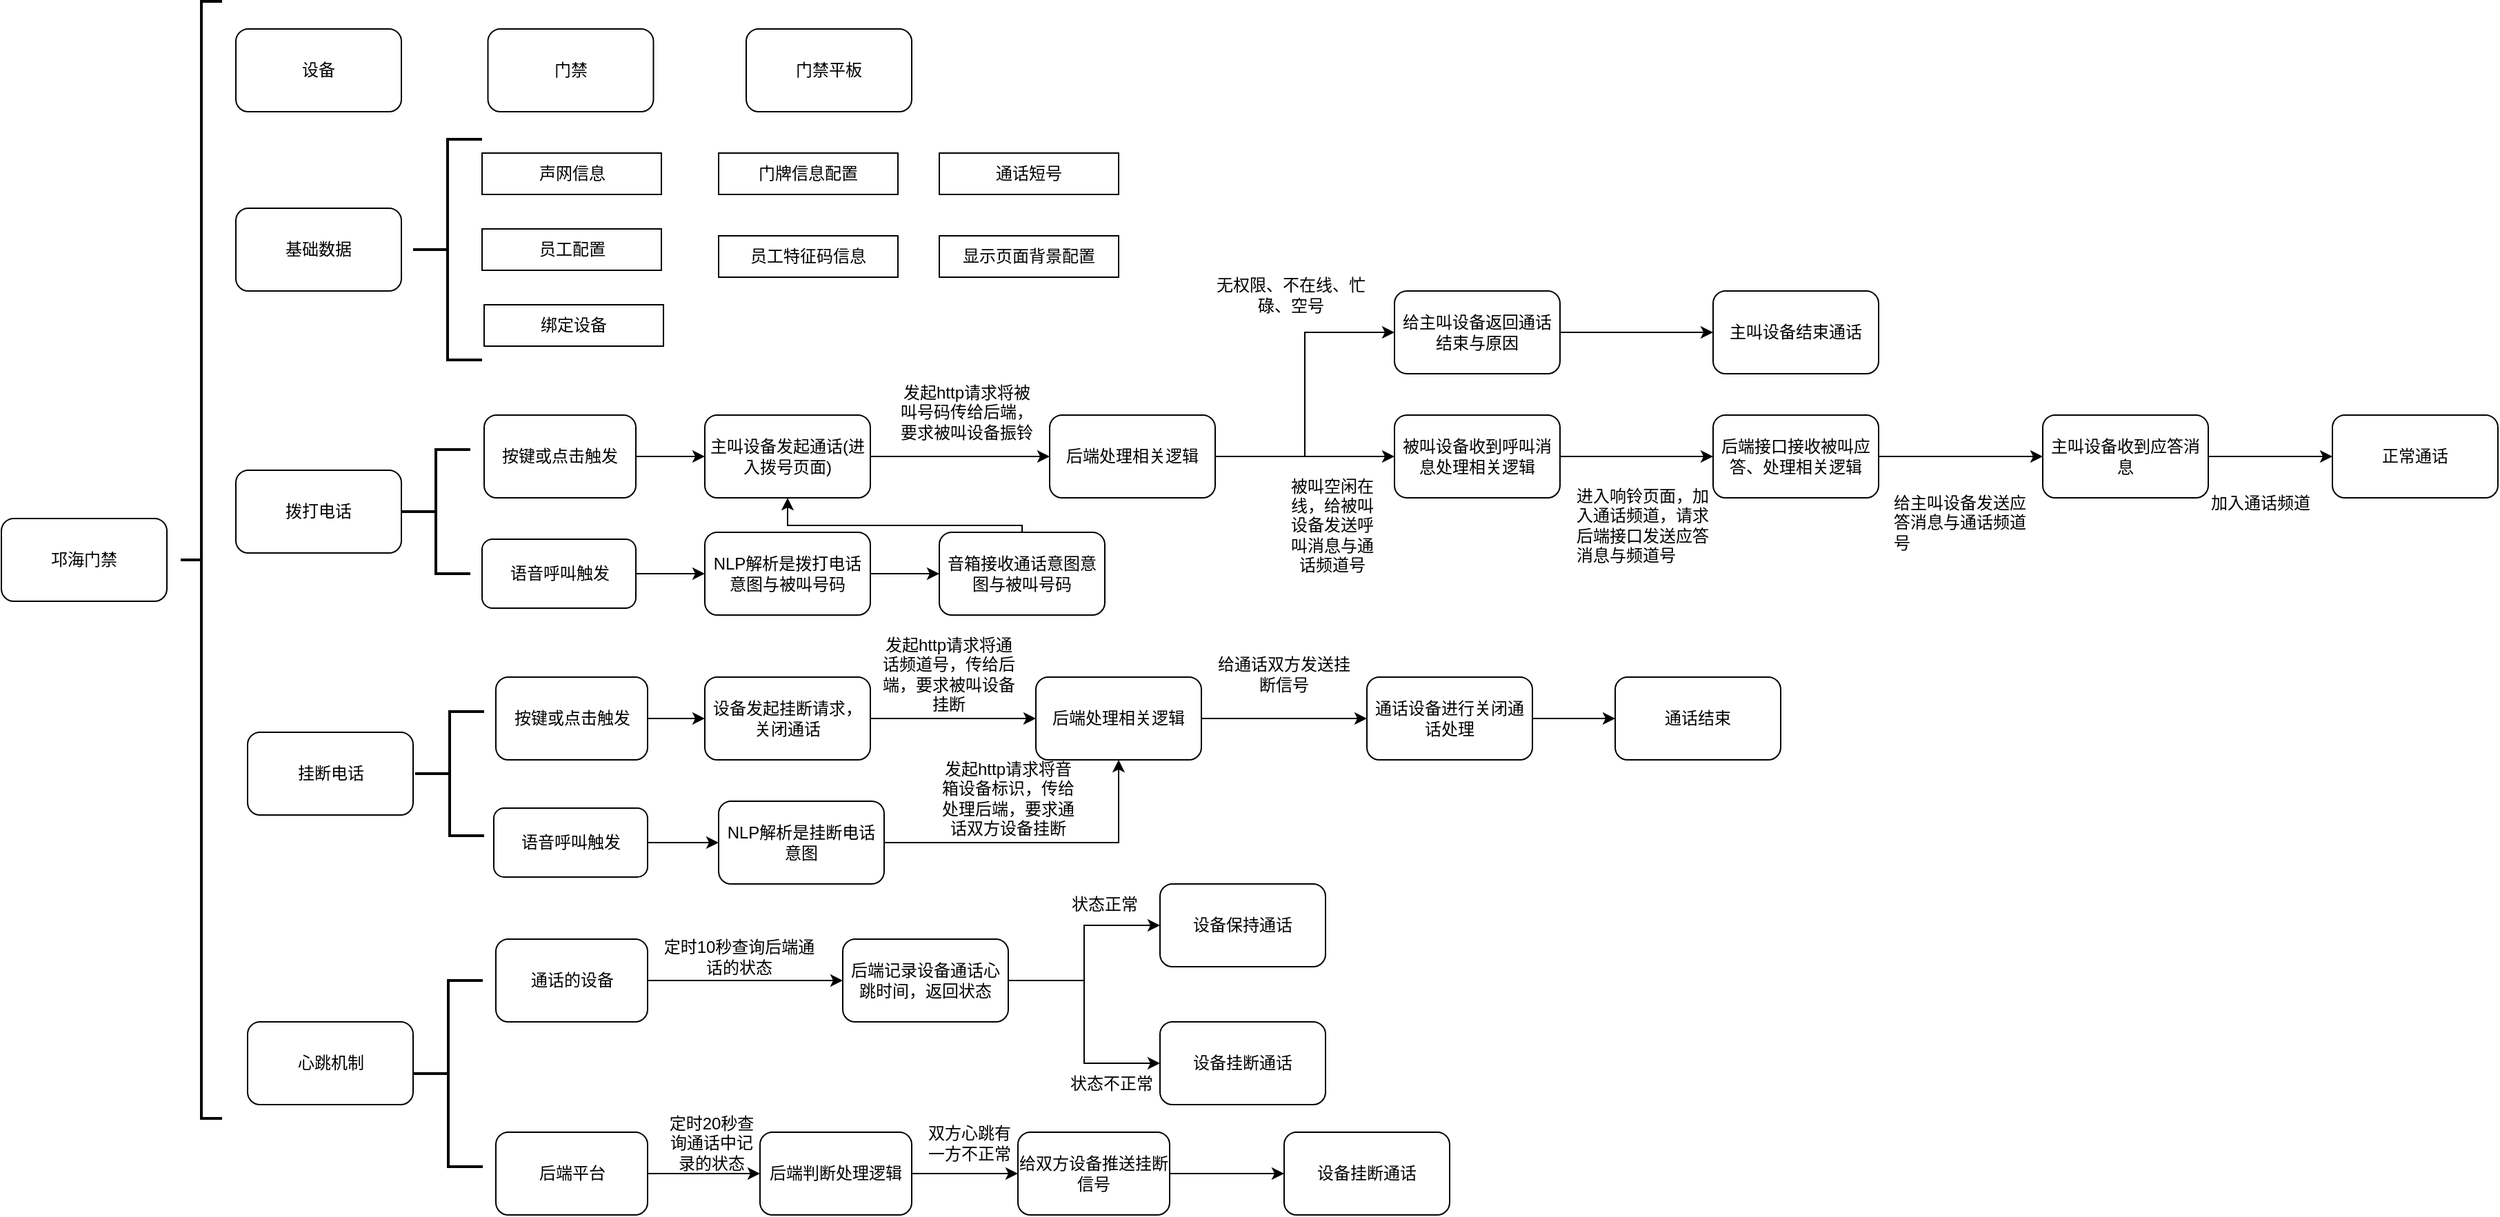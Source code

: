 <mxfile version="22.0.8" type="github">
  <diagram name="第 1 页" id="MqLak2tUNxj501sDUyA4">
    <mxGraphModel dx="1034" dy="432" grid="1" gridSize="10" guides="1" tooltips="1" connect="1" arrows="1" fold="1" page="1" pageScale="1" pageWidth="827" pageHeight="1169" math="0" shadow="0">
      <root>
        <mxCell id="0" />
        <mxCell id="1" parent="0" />
        <mxCell id="dcuhQKb_KivRzL7AXJs5-1" value="邛海门禁" style="rounded=1;whiteSpace=wrap;html=1;" vertex="1" parent="1">
          <mxGeometry x="160" y="675" width="120" height="60" as="geometry" />
        </mxCell>
        <mxCell id="dcuhQKb_KivRzL7AXJs5-2" value="" style="strokeWidth=2;html=1;shape=mxgraph.flowchart.annotation_2;align=left;labelPosition=right;pointerEvents=1;" vertex="1" parent="1">
          <mxGeometry x="290" y="300" width="30" height="810" as="geometry" />
        </mxCell>
        <mxCell id="dcuhQKb_KivRzL7AXJs5-3" value="基础数据" style="rounded=1;whiteSpace=wrap;html=1;" vertex="1" parent="1">
          <mxGeometry x="330" y="450" width="120" height="60" as="geometry" />
        </mxCell>
        <mxCell id="dcuhQKb_KivRzL7AXJs5-4" value="" style="strokeWidth=2;html=1;shape=mxgraph.flowchart.annotation_2;align=left;labelPosition=right;pointerEvents=1;points=[[0,0.5,0,0,0],[0.5,0,0,0,0],[0.5,1,0,0,0],[1,0,0,0,0],[1,0.5,0,0,0],[1,1,0,0,0]];" vertex="1" parent="1">
          <mxGeometry x="458.5" y="400" width="50" height="160" as="geometry" />
        </mxCell>
        <mxCell id="dcuhQKb_KivRzL7AXJs5-5" value="声网信息" style="rounded=0;whiteSpace=wrap;html=1;" vertex="1" parent="1">
          <mxGeometry x="508.5" y="410" width="130" height="30" as="geometry" />
        </mxCell>
        <mxCell id="dcuhQKb_KivRzL7AXJs5-6" value="门牌信息配置" style="rounded=0;whiteSpace=wrap;html=1;" vertex="1" parent="1">
          <mxGeometry x="680" y="410" width="130" height="30" as="geometry" />
        </mxCell>
        <mxCell id="dcuhQKb_KivRzL7AXJs5-7" value="员工配置" style="rounded=0;whiteSpace=wrap;html=1;" vertex="1" parent="1">
          <mxGeometry x="508.5" y="465" width="130" height="30" as="geometry" />
        </mxCell>
        <mxCell id="dcuhQKb_KivRzL7AXJs5-8" value="员工特征码信息" style="rounded=0;whiteSpace=wrap;html=1;" vertex="1" parent="1">
          <mxGeometry x="680" y="470" width="130" height="30" as="geometry" />
        </mxCell>
        <mxCell id="dcuhQKb_KivRzL7AXJs5-9" value="显示页面背景配置" style="rounded=0;whiteSpace=wrap;html=1;" vertex="1" parent="1">
          <mxGeometry x="840" y="470" width="130" height="30" as="geometry" />
        </mxCell>
        <mxCell id="dcuhQKb_KivRzL7AXJs5-10" value="绑定设备" style="rounded=0;whiteSpace=wrap;html=1;" vertex="1" parent="1">
          <mxGeometry x="510" y="520" width="130" height="30" as="geometry" />
        </mxCell>
        <mxCell id="dcuhQKb_KivRzL7AXJs5-11" value="拨打电话" style="rounded=1;whiteSpace=wrap;html=1;" vertex="1" parent="1">
          <mxGeometry x="330" y="640" width="120" height="60" as="geometry" />
        </mxCell>
        <mxCell id="dcuhQKb_KivRzL7AXJs5-12" value="" style="strokeWidth=2;html=1;shape=mxgraph.flowchart.annotation_2;align=left;labelPosition=right;pointerEvents=1;points=[[0,0.5,0,0,0],[0.5,0,0,0,0],[0.5,1,0,0,0],[1,0,0,0,0],[1,0.5,0,0,0],[1,1,0,0,0]];" vertex="1" parent="1">
          <mxGeometry x="450" y="625" width="50" height="90" as="geometry" />
        </mxCell>
        <mxCell id="dcuhQKb_KivRzL7AXJs5-13" style="edgeStyle=orthogonalEdgeStyle;rounded=0;orthogonalLoop=1;jettySize=auto;html=1;exitX=1;exitY=0.5;exitDx=0;exitDy=0;entryX=0;entryY=0.5;entryDx=0;entryDy=0;" edge="1" parent="1" source="dcuhQKb_KivRzL7AXJs5-14" target="dcuhQKb_KivRzL7AXJs5-18">
          <mxGeometry relative="1" as="geometry" />
        </mxCell>
        <mxCell id="dcuhQKb_KivRzL7AXJs5-14" value="按键或点击触发" style="rounded=1;whiteSpace=wrap;html=1;" vertex="1" parent="1">
          <mxGeometry x="510" y="600" width="110" height="60" as="geometry" />
        </mxCell>
        <mxCell id="dcuhQKb_KivRzL7AXJs5-15" style="edgeStyle=orthogonalEdgeStyle;rounded=0;orthogonalLoop=1;jettySize=auto;html=1;exitX=1;exitY=0.5;exitDx=0;exitDy=0;" edge="1" parent="1" source="dcuhQKb_KivRzL7AXJs5-16">
          <mxGeometry relative="1" as="geometry">
            <mxPoint x="670" y="715" as="targetPoint" />
          </mxGeometry>
        </mxCell>
        <mxCell id="dcuhQKb_KivRzL7AXJs5-16" value="语音呼叫触发" style="rounded=1;whiteSpace=wrap;html=1;" vertex="1" parent="1">
          <mxGeometry x="508.5" y="690" width="111.5" height="50" as="geometry" />
        </mxCell>
        <mxCell id="dcuhQKb_KivRzL7AXJs5-17" style="edgeStyle=orthogonalEdgeStyle;rounded=0;orthogonalLoop=1;jettySize=auto;html=1;exitX=1;exitY=0.5;exitDx=0;exitDy=0;entryX=0;entryY=0.5;entryDx=0;entryDy=0;" edge="1" parent="1" source="dcuhQKb_KivRzL7AXJs5-18" target="dcuhQKb_KivRzL7AXJs5-21">
          <mxGeometry relative="1" as="geometry" />
        </mxCell>
        <mxCell id="dcuhQKb_KivRzL7AXJs5-18" value="主叫设备发起通话(进入拨号页面)" style="rounded=1;whiteSpace=wrap;html=1;" vertex="1" parent="1">
          <mxGeometry x="670" y="600" width="120" height="60" as="geometry" />
        </mxCell>
        <mxCell id="dcuhQKb_KivRzL7AXJs5-19" style="edgeStyle=orthogonalEdgeStyle;rounded=0;orthogonalLoop=1;jettySize=auto;html=1;exitX=1;exitY=0.5;exitDx=0;exitDy=0;" edge="1" parent="1" source="dcuhQKb_KivRzL7AXJs5-21" target="dcuhQKb_KivRzL7AXJs5-23">
          <mxGeometry relative="1" as="geometry" />
        </mxCell>
        <mxCell id="dcuhQKb_KivRzL7AXJs5-20" style="edgeStyle=orthogonalEdgeStyle;rounded=0;orthogonalLoop=1;jettySize=auto;html=1;exitX=1;exitY=0.5;exitDx=0;exitDy=0;entryX=0;entryY=0.5;entryDx=0;entryDy=0;" edge="1" parent="1" source="dcuhQKb_KivRzL7AXJs5-21" target="dcuhQKb_KivRzL7AXJs5-30">
          <mxGeometry relative="1" as="geometry" />
        </mxCell>
        <mxCell id="dcuhQKb_KivRzL7AXJs5-21" value="后端处理相关逻辑" style="rounded=1;whiteSpace=wrap;html=1;" vertex="1" parent="1">
          <mxGeometry x="920" y="600" width="120" height="60" as="geometry" />
        </mxCell>
        <mxCell id="dcuhQKb_KivRzL7AXJs5-22" style="edgeStyle=orthogonalEdgeStyle;rounded=0;orthogonalLoop=1;jettySize=auto;html=1;exitX=1;exitY=0.5;exitDx=0;exitDy=0;entryX=0;entryY=0.5;entryDx=0;entryDy=0;" edge="1" parent="1" source="dcuhQKb_KivRzL7AXJs5-23" target="dcuhQKb_KivRzL7AXJs5-25">
          <mxGeometry relative="1" as="geometry" />
        </mxCell>
        <mxCell id="dcuhQKb_KivRzL7AXJs5-23" value="被叫设备收到呼叫消息处理相关逻辑" style="rounded=1;whiteSpace=wrap;html=1;" vertex="1" parent="1">
          <mxGeometry x="1170" y="600" width="120" height="60" as="geometry" />
        </mxCell>
        <mxCell id="dcuhQKb_KivRzL7AXJs5-24" style="edgeStyle=orthogonalEdgeStyle;rounded=0;orthogonalLoop=1;jettySize=auto;html=1;exitX=1;exitY=0.5;exitDx=0;exitDy=0;entryX=0;entryY=0.5;entryDx=0;entryDy=0;" edge="1" parent="1" source="dcuhQKb_KivRzL7AXJs5-25" target="dcuhQKb_KivRzL7AXJs5-27">
          <mxGeometry relative="1" as="geometry" />
        </mxCell>
        <mxCell id="dcuhQKb_KivRzL7AXJs5-25" value="后端接口接收被叫应答、处理相关逻辑" style="rounded=1;whiteSpace=wrap;html=1;" vertex="1" parent="1">
          <mxGeometry x="1401" y="600" width="120" height="60" as="geometry" />
        </mxCell>
        <mxCell id="dcuhQKb_KivRzL7AXJs5-26" style="edgeStyle=orthogonalEdgeStyle;rounded=0;orthogonalLoop=1;jettySize=auto;html=1;exitX=1;exitY=0.5;exitDx=0;exitDy=0;entryX=0;entryY=0.5;entryDx=0;entryDy=0;" edge="1" parent="1" source="dcuhQKb_KivRzL7AXJs5-27" target="dcuhQKb_KivRzL7AXJs5-36">
          <mxGeometry relative="1" as="geometry" />
        </mxCell>
        <mxCell id="dcuhQKb_KivRzL7AXJs5-27" value="主叫设备收到应答消息" style="rounded=1;whiteSpace=wrap;html=1;" vertex="1" parent="1">
          <mxGeometry x="1640" y="600" width="120" height="60" as="geometry" />
        </mxCell>
        <mxCell id="dcuhQKb_KivRzL7AXJs5-28" value="发起http请求将被叫号码传给后端，要求被叫设备振铃" style="text;html=1;strokeColor=none;fillColor=none;align=center;verticalAlign=middle;whiteSpace=wrap;rounded=0;" vertex="1" parent="1">
          <mxGeometry x="810" y="570" width="100" height="55" as="geometry" />
        </mxCell>
        <mxCell id="dcuhQKb_KivRzL7AXJs5-29" style="edgeStyle=orthogonalEdgeStyle;rounded=0;orthogonalLoop=1;jettySize=auto;html=1;exitX=1;exitY=0.5;exitDx=0;exitDy=0;entryX=0;entryY=0.5;entryDx=0;entryDy=0;" edge="1" parent="1" source="dcuhQKb_KivRzL7AXJs5-30" target="dcuhQKb_KivRzL7AXJs5-33">
          <mxGeometry relative="1" as="geometry" />
        </mxCell>
        <mxCell id="dcuhQKb_KivRzL7AXJs5-30" value="给主叫设备返回通话结束与原因" style="rounded=1;whiteSpace=wrap;html=1;" vertex="1" parent="1">
          <mxGeometry x="1170" y="510" width="120" height="60" as="geometry" />
        </mxCell>
        <mxCell id="dcuhQKb_KivRzL7AXJs5-31" value="无权限、不在线、忙碌、空号" style="text;html=1;strokeColor=none;fillColor=none;align=center;verticalAlign=middle;whiteSpace=wrap;rounded=0;" vertex="1" parent="1">
          <mxGeometry x="1030" y="490" width="130" height="45" as="geometry" />
        </mxCell>
        <mxCell id="dcuhQKb_KivRzL7AXJs5-32" value="被叫空闲在线，给被叫设备发送呼叫消息与通话频道号" style="text;html=1;strokeColor=none;fillColor=none;align=center;verticalAlign=middle;whiteSpace=wrap;rounded=0;" vertex="1" parent="1">
          <mxGeometry x="1090" y="631.25" width="70" height="97.5" as="geometry" />
        </mxCell>
        <mxCell id="dcuhQKb_KivRzL7AXJs5-33" value="主叫设备结束通话" style="rounded=1;whiteSpace=wrap;html=1;" vertex="1" parent="1">
          <mxGeometry x="1401" y="510" width="120" height="60" as="geometry" />
        </mxCell>
        <mxCell id="dcuhQKb_KivRzL7AXJs5-34" value="进入响铃页面，加入通话频道，请求后端接口发送应答消息与频道号" style="text;whiteSpace=wrap;" vertex="1" parent="1">
          <mxGeometry x="1300" y="645" width="100" height="70" as="geometry" />
        </mxCell>
        <mxCell id="dcuhQKb_KivRzL7AXJs5-35" value="给主叫设备发送应答消息与通话频道号" style="text;whiteSpace=wrap;" vertex="1" parent="1">
          <mxGeometry x="1530" y="650" width="100" height="70" as="geometry" />
        </mxCell>
        <mxCell id="dcuhQKb_KivRzL7AXJs5-36" value="正常通话" style="rounded=1;whiteSpace=wrap;html=1;" vertex="1" parent="1">
          <mxGeometry x="1850" y="600" width="120" height="60" as="geometry" />
        </mxCell>
        <mxCell id="dcuhQKb_KivRzL7AXJs5-37" value="加入通话频道" style="text;whiteSpace=wrap;" vertex="1" parent="1">
          <mxGeometry x="1760" y="650" width="100" height="30" as="geometry" />
        </mxCell>
        <mxCell id="dcuhQKb_KivRzL7AXJs5-38" style="edgeStyle=orthogonalEdgeStyle;rounded=0;orthogonalLoop=1;jettySize=auto;html=1;exitX=1;exitY=0.5;exitDx=0;exitDy=0;entryX=0;entryY=0.5;entryDx=0;entryDy=0;" edge="1" parent="1" source="dcuhQKb_KivRzL7AXJs5-39" target="dcuhQKb_KivRzL7AXJs5-41">
          <mxGeometry relative="1" as="geometry" />
        </mxCell>
        <mxCell id="dcuhQKb_KivRzL7AXJs5-39" value="NLP解析是拨打电话意图与被叫号码" style="rounded=1;whiteSpace=wrap;html=1;" vertex="1" parent="1">
          <mxGeometry x="670" y="685" width="120" height="60" as="geometry" />
        </mxCell>
        <mxCell id="dcuhQKb_KivRzL7AXJs5-40" style="edgeStyle=orthogonalEdgeStyle;rounded=0;orthogonalLoop=1;jettySize=auto;html=1;exitX=0.5;exitY=0;exitDx=0;exitDy=0;" edge="1" parent="1" source="dcuhQKb_KivRzL7AXJs5-41" target="dcuhQKb_KivRzL7AXJs5-18">
          <mxGeometry relative="1" as="geometry">
            <Array as="points">
              <mxPoint x="900" y="680" />
              <mxPoint x="730" y="680" />
            </Array>
          </mxGeometry>
        </mxCell>
        <mxCell id="dcuhQKb_KivRzL7AXJs5-41" value="音箱接收通话意图意图与被叫号码" style="rounded=1;whiteSpace=wrap;html=1;" vertex="1" parent="1">
          <mxGeometry x="840" y="685" width="120" height="60" as="geometry" />
        </mxCell>
        <mxCell id="dcuhQKb_KivRzL7AXJs5-42" value="挂断电话" style="rounded=1;whiteSpace=wrap;html=1;" vertex="1" parent="1">
          <mxGeometry x="338.5" y="830" width="120" height="60" as="geometry" />
        </mxCell>
        <mxCell id="dcuhQKb_KivRzL7AXJs5-43" value="" style="strokeWidth=2;html=1;shape=mxgraph.flowchart.annotation_2;align=left;labelPosition=right;pointerEvents=1;points=[[0,0.5,0,0,0],[0.5,0,0,0,0],[0.5,1,0,0,0],[1,0,0,0,0],[1,0.5,0,0,0],[1,1,0,0,0]];" vertex="1" parent="1">
          <mxGeometry x="460" y="815" width="50" height="90" as="geometry" />
        </mxCell>
        <mxCell id="dcuhQKb_KivRzL7AXJs5-44" style="edgeStyle=orthogonalEdgeStyle;rounded=0;orthogonalLoop=1;jettySize=auto;html=1;exitX=1;exitY=0.5;exitDx=0;exitDy=0;" edge="1" parent="1" source="dcuhQKb_KivRzL7AXJs5-45" target="dcuhQKb_KivRzL7AXJs5-47">
          <mxGeometry relative="1" as="geometry" />
        </mxCell>
        <mxCell id="dcuhQKb_KivRzL7AXJs5-45" value="按键或点击触发" style="rounded=1;whiteSpace=wrap;html=1;" vertex="1" parent="1">
          <mxGeometry x="518.5" y="790" width="110" height="60" as="geometry" />
        </mxCell>
        <mxCell id="dcuhQKb_KivRzL7AXJs5-46" style="edgeStyle=orthogonalEdgeStyle;rounded=0;orthogonalLoop=1;jettySize=auto;html=1;exitX=1;exitY=0.5;exitDx=0;exitDy=0;entryX=0;entryY=0.5;entryDx=0;entryDy=0;" edge="1" parent="1" source="dcuhQKb_KivRzL7AXJs5-47" target="dcuhQKb_KivRzL7AXJs5-49">
          <mxGeometry relative="1" as="geometry" />
        </mxCell>
        <mxCell id="dcuhQKb_KivRzL7AXJs5-47" value="设备发起挂断请求，关闭通话" style="rounded=1;whiteSpace=wrap;html=1;" vertex="1" parent="1">
          <mxGeometry x="670" y="790" width="120" height="60" as="geometry" />
        </mxCell>
        <mxCell id="dcuhQKb_KivRzL7AXJs5-48" style="edgeStyle=orthogonalEdgeStyle;rounded=0;orthogonalLoop=1;jettySize=auto;html=1;exitX=1;exitY=0.5;exitDx=0;exitDy=0;entryX=0;entryY=0.5;entryDx=0;entryDy=0;" edge="1" parent="1" source="dcuhQKb_KivRzL7AXJs5-49" target="dcuhQKb_KivRzL7AXJs5-52">
          <mxGeometry relative="1" as="geometry" />
        </mxCell>
        <mxCell id="dcuhQKb_KivRzL7AXJs5-49" value="后端处理相关逻辑" style="rounded=1;whiteSpace=wrap;html=1;" vertex="1" parent="1">
          <mxGeometry x="910" y="790" width="120" height="60" as="geometry" />
        </mxCell>
        <mxCell id="dcuhQKb_KivRzL7AXJs5-50" value="发起http请求将通话频道号，传给后端，要求被叫设备挂断" style="text;html=1;strokeColor=none;fillColor=none;align=center;verticalAlign=middle;whiteSpace=wrap;rounded=0;" vertex="1" parent="1">
          <mxGeometry x="797" y="760" width="100" height="55" as="geometry" />
        </mxCell>
        <mxCell id="dcuhQKb_KivRzL7AXJs5-51" style="edgeStyle=orthogonalEdgeStyle;rounded=0;orthogonalLoop=1;jettySize=auto;html=1;exitX=1;exitY=0.5;exitDx=0;exitDy=0;entryX=0;entryY=0.5;entryDx=0;entryDy=0;" edge="1" parent="1" source="dcuhQKb_KivRzL7AXJs5-52" target="dcuhQKb_KivRzL7AXJs5-54">
          <mxGeometry relative="1" as="geometry" />
        </mxCell>
        <mxCell id="dcuhQKb_KivRzL7AXJs5-52" value="通话设备进行关闭通话处理" style="rounded=1;whiteSpace=wrap;html=1;" vertex="1" parent="1">
          <mxGeometry x="1150" y="790" width="120" height="60" as="geometry" />
        </mxCell>
        <mxCell id="dcuhQKb_KivRzL7AXJs5-53" value="给通话双方发送挂断信号" style="text;html=1;strokeColor=none;fillColor=none;align=center;verticalAlign=middle;whiteSpace=wrap;rounded=0;" vertex="1" parent="1">
          <mxGeometry x="1040" y="760" width="100" height="55" as="geometry" />
        </mxCell>
        <mxCell id="dcuhQKb_KivRzL7AXJs5-54" value="通话结束" style="rounded=1;whiteSpace=wrap;html=1;" vertex="1" parent="1">
          <mxGeometry x="1330" y="790" width="120" height="60" as="geometry" />
        </mxCell>
        <mxCell id="dcuhQKb_KivRzL7AXJs5-55" style="edgeStyle=orthogonalEdgeStyle;rounded=0;orthogonalLoop=1;jettySize=auto;html=1;exitX=1;exitY=0.5;exitDx=0;exitDy=0;entryX=0.5;entryY=1;entryDx=0;entryDy=0;" edge="1" parent="1" source="dcuhQKb_KivRzL7AXJs5-56" target="dcuhQKb_KivRzL7AXJs5-49">
          <mxGeometry relative="1" as="geometry">
            <mxPoint x="848.5" y="910" as="targetPoint" />
          </mxGeometry>
        </mxCell>
        <mxCell id="dcuhQKb_KivRzL7AXJs5-56" value="NLP解析是挂断电话意图" style="rounded=1;whiteSpace=wrap;html=1;" vertex="1" parent="1">
          <mxGeometry x="680" y="880" width="120" height="60" as="geometry" />
        </mxCell>
        <mxCell id="dcuhQKb_KivRzL7AXJs5-57" style="edgeStyle=orthogonalEdgeStyle;rounded=0;orthogonalLoop=1;jettySize=auto;html=1;exitX=1;exitY=0.5;exitDx=0;exitDy=0;entryX=0;entryY=0.5;entryDx=0;entryDy=0;" edge="1" parent="1" source="dcuhQKb_KivRzL7AXJs5-58" target="dcuhQKb_KivRzL7AXJs5-56">
          <mxGeometry relative="1" as="geometry" />
        </mxCell>
        <mxCell id="dcuhQKb_KivRzL7AXJs5-58" value="语音呼叫触发" style="rounded=1;whiteSpace=wrap;html=1;" vertex="1" parent="1">
          <mxGeometry x="517" y="885" width="111.5" height="50" as="geometry" />
        </mxCell>
        <mxCell id="dcuhQKb_KivRzL7AXJs5-59" value="发起http请求将音箱设备标识，传给处理后端，要求通话双方设备挂断" style="text;html=1;strokeColor=none;fillColor=none;align=center;verticalAlign=middle;whiteSpace=wrap;rounded=0;" vertex="1" parent="1">
          <mxGeometry x="840" y="850" width="100" height="55" as="geometry" />
        </mxCell>
        <mxCell id="dcuhQKb_KivRzL7AXJs5-60" value="心跳机制" style="rounded=1;whiteSpace=wrap;html=1;" vertex="1" parent="1">
          <mxGeometry x="338.5" y="1040" width="120" height="60" as="geometry" />
        </mxCell>
        <mxCell id="dcuhQKb_KivRzL7AXJs5-61" value="" style="strokeWidth=2;html=1;shape=mxgraph.flowchart.annotation_2;align=left;labelPosition=right;pointerEvents=1;points=[[0,0.5,0,0,0],[0.5,0,0,0,0],[0.5,1,0,0,0],[1,0,0,0,0],[1,0.5,0,0,0],[1,1,0,0,0]];" vertex="1" parent="1">
          <mxGeometry x="459" y="1010" width="50" height="135" as="geometry" />
        </mxCell>
        <mxCell id="dcuhQKb_KivRzL7AXJs5-62" style="edgeStyle=orthogonalEdgeStyle;rounded=0;orthogonalLoop=1;jettySize=auto;html=1;exitX=1;exitY=0.5;exitDx=0;exitDy=0;entryX=0;entryY=0.5;entryDx=0;entryDy=0;" edge="1" parent="1" source="dcuhQKb_KivRzL7AXJs5-63" target="dcuhQKb_KivRzL7AXJs5-68">
          <mxGeometry relative="1" as="geometry" />
        </mxCell>
        <mxCell id="dcuhQKb_KivRzL7AXJs5-63" value="通话的设备" style="rounded=1;whiteSpace=wrap;html=1;" vertex="1" parent="1">
          <mxGeometry x="518.5" y="980" width="110" height="60" as="geometry" />
        </mxCell>
        <mxCell id="dcuhQKb_KivRzL7AXJs5-64" style="edgeStyle=orthogonalEdgeStyle;rounded=0;orthogonalLoop=1;jettySize=auto;html=1;exitX=1;exitY=0.5;exitDx=0;exitDy=0;entryX=0;entryY=0.5;entryDx=0;entryDy=0;" edge="1" parent="1" source="dcuhQKb_KivRzL7AXJs5-65" target="dcuhQKb_KivRzL7AXJs5-75">
          <mxGeometry relative="1" as="geometry" />
        </mxCell>
        <mxCell id="dcuhQKb_KivRzL7AXJs5-65" value="后端平台" style="rounded=1;whiteSpace=wrap;html=1;" vertex="1" parent="1">
          <mxGeometry x="518.5" y="1120" width="110" height="60" as="geometry" />
        </mxCell>
        <mxCell id="dcuhQKb_KivRzL7AXJs5-66" style="edgeStyle=orthogonalEdgeStyle;rounded=0;orthogonalLoop=1;jettySize=auto;html=1;exitX=1;exitY=0.5;exitDx=0;exitDy=0;entryX=0;entryY=0.5;entryDx=0;entryDy=0;" edge="1" parent="1" source="dcuhQKb_KivRzL7AXJs5-68" target="dcuhQKb_KivRzL7AXJs5-70">
          <mxGeometry relative="1" as="geometry" />
        </mxCell>
        <mxCell id="dcuhQKb_KivRzL7AXJs5-67" style="edgeStyle=orthogonalEdgeStyle;rounded=0;orthogonalLoop=1;jettySize=auto;html=1;exitX=1;exitY=0.5;exitDx=0;exitDy=0;entryX=0;entryY=0.5;entryDx=0;entryDy=0;" edge="1" parent="1" source="dcuhQKb_KivRzL7AXJs5-68" target="dcuhQKb_KivRzL7AXJs5-72">
          <mxGeometry relative="1" as="geometry" />
        </mxCell>
        <mxCell id="dcuhQKb_KivRzL7AXJs5-68" value="后端记录设备通话心跳时间，返回状态" style="rounded=1;whiteSpace=wrap;html=1;" vertex="1" parent="1">
          <mxGeometry x="770" y="980" width="120" height="60" as="geometry" />
        </mxCell>
        <mxCell id="dcuhQKb_KivRzL7AXJs5-69" value="定时10秒查询后端通话的状态" style="text;html=1;strokeColor=none;fillColor=none;align=center;verticalAlign=middle;whiteSpace=wrap;rounded=0;" vertex="1" parent="1">
          <mxGeometry x="638.5" y="965" width="111.5" height="55" as="geometry" />
        </mxCell>
        <mxCell id="dcuhQKb_KivRzL7AXJs5-70" value="设备保持通话" style="rounded=1;whiteSpace=wrap;html=1;" vertex="1" parent="1">
          <mxGeometry x="1000" y="940" width="120" height="60" as="geometry" />
        </mxCell>
        <mxCell id="dcuhQKb_KivRzL7AXJs5-71" value="状态正常" style="text;html=1;strokeColor=none;fillColor=none;align=center;verticalAlign=middle;whiteSpace=wrap;rounded=0;" vertex="1" parent="1">
          <mxGeometry x="930" y="940" width="60" height="30" as="geometry" />
        </mxCell>
        <mxCell id="dcuhQKb_KivRzL7AXJs5-72" value="设备挂断通话" style="rounded=1;whiteSpace=wrap;html=1;" vertex="1" parent="1">
          <mxGeometry x="1000" y="1040" width="120" height="60" as="geometry" />
        </mxCell>
        <mxCell id="dcuhQKb_KivRzL7AXJs5-73" value="状态不正常" style="text;html=1;strokeColor=none;fillColor=none;align=center;verticalAlign=middle;whiteSpace=wrap;rounded=0;" vertex="1" parent="1">
          <mxGeometry x="930" y="1070" width="70" height="30" as="geometry" />
        </mxCell>
        <mxCell id="dcuhQKb_KivRzL7AXJs5-74" style="edgeStyle=orthogonalEdgeStyle;rounded=0;orthogonalLoop=1;jettySize=auto;html=1;exitX=1;exitY=0.5;exitDx=0;exitDy=0;" edge="1" parent="1" source="dcuhQKb_KivRzL7AXJs5-75" target="dcuhQKb_KivRzL7AXJs5-78">
          <mxGeometry relative="1" as="geometry" />
        </mxCell>
        <mxCell id="dcuhQKb_KivRzL7AXJs5-75" value="后端判断处理逻辑" style="rounded=1;whiteSpace=wrap;html=1;" vertex="1" parent="1">
          <mxGeometry x="710" y="1120" width="110" height="60" as="geometry" />
        </mxCell>
        <mxCell id="dcuhQKb_KivRzL7AXJs5-76" value="定时20秒查询通话中记录的状态" style="text;html=1;strokeColor=none;fillColor=none;align=center;verticalAlign=middle;whiteSpace=wrap;rounded=0;" vertex="1" parent="1">
          <mxGeometry x="638.5" y="1100" width="71.5" height="55" as="geometry" />
        </mxCell>
        <mxCell id="dcuhQKb_KivRzL7AXJs5-77" style="edgeStyle=orthogonalEdgeStyle;rounded=0;orthogonalLoop=1;jettySize=auto;html=1;exitX=1;exitY=0.5;exitDx=0;exitDy=0;entryX=0;entryY=0.5;entryDx=0;entryDy=0;" edge="1" parent="1" source="dcuhQKb_KivRzL7AXJs5-78" target="dcuhQKb_KivRzL7AXJs5-79">
          <mxGeometry relative="1" as="geometry" />
        </mxCell>
        <mxCell id="dcuhQKb_KivRzL7AXJs5-78" value="给双方设备推送挂断信号" style="rounded=1;whiteSpace=wrap;html=1;" vertex="1" parent="1">
          <mxGeometry x="897" y="1120" width="110" height="60" as="geometry" />
        </mxCell>
        <mxCell id="dcuhQKb_KivRzL7AXJs5-79" value="设备挂断通话" style="rounded=1;whiteSpace=wrap;html=1;" vertex="1" parent="1">
          <mxGeometry x="1090" y="1120" width="120" height="60" as="geometry" />
        </mxCell>
        <mxCell id="dcuhQKb_KivRzL7AXJs5-80" value="双方心跳有一方不正常" style="text;html=1;strokeColor=none;fillColor=none;align=center;verticalAlign=middle;whiteSpace=wrap;rounded=0;" vertex="1" parent="1">
          <mxGeometry x="826" y="1100" width="71.5" height="55" as="geometry" />
        </mxCell>
        <mxCell id="dcuhQKb_KivRzL7AXJs5-81" value="设备" style="rounded=1;whiteSpace=wrap;html=1;" vertex="1" parent="1">
          <mxGeometry x="330" y="320" width="120" height="60" as="geometry" />
        </mxCell>
        <mxCell id="dcuhQKb_KivRzL7AXJs5-82" value="门禁" style="rounded=1;whiteSpace=wrap;html=1;" vertex="1" parent="1">
          <mxGeometry x="512.75" y="320" width="120" height="60" as="geometry" />
        </mxCell>
        <mxCell id="dcuhQKb_KivRzL7AXJs5-83" value="门禁平板" style="rounded=1;whiteSpace=wrap;html=1;" vertex="1" parent="1">
          <mxGeometry x="700" y="320" width="120" height="60" as="geometry" />
        </mxCell>
        <mxCell id="dcuhQKb_KivRzL7AXJs5-84" value="通话短号" style="rounded=0;whiteSpace=wrap;html=1;" vertex="1" parent="1">
          <mxGeometry x="840" y="410" width="130" height="30" as="geometry" />
        </mxCell>
      </root>
    </mxGraphModel>
  </diagram>
</mxfile>
